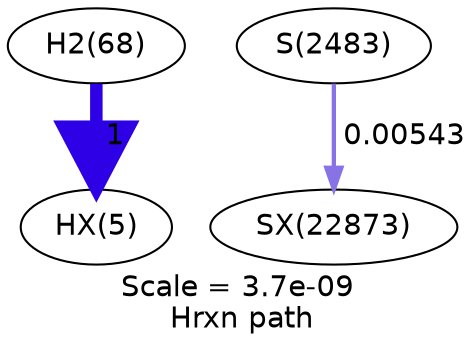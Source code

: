 digraph reaction_paths {
center=1;
s9 -> s33[fontname="Helvetica", style="setlinewidth(6)", arrowsize=3, color="0.7, 1.5, 0.9"
, label=" 1"];
s26 -> s84[fontname="Helvetica", style="setlinewidth(2.06)", arrowsize=1.03, color="0.7, 0.505, 0.9"
, label=" 0.00543"];
s9 [ fontname="Helvetica", label="H2(68)"];
s26 [ fontname="Helvetica", label="S(2483)"];
s33 [ fontname="Helvetica", label="HX(5)"];
s84 [ fontname="Helvetica", label="SX(22873)"];
 label = "Scale = 3.7e-09\l Hrxn path";
 fontname = "Helvetica";
}
